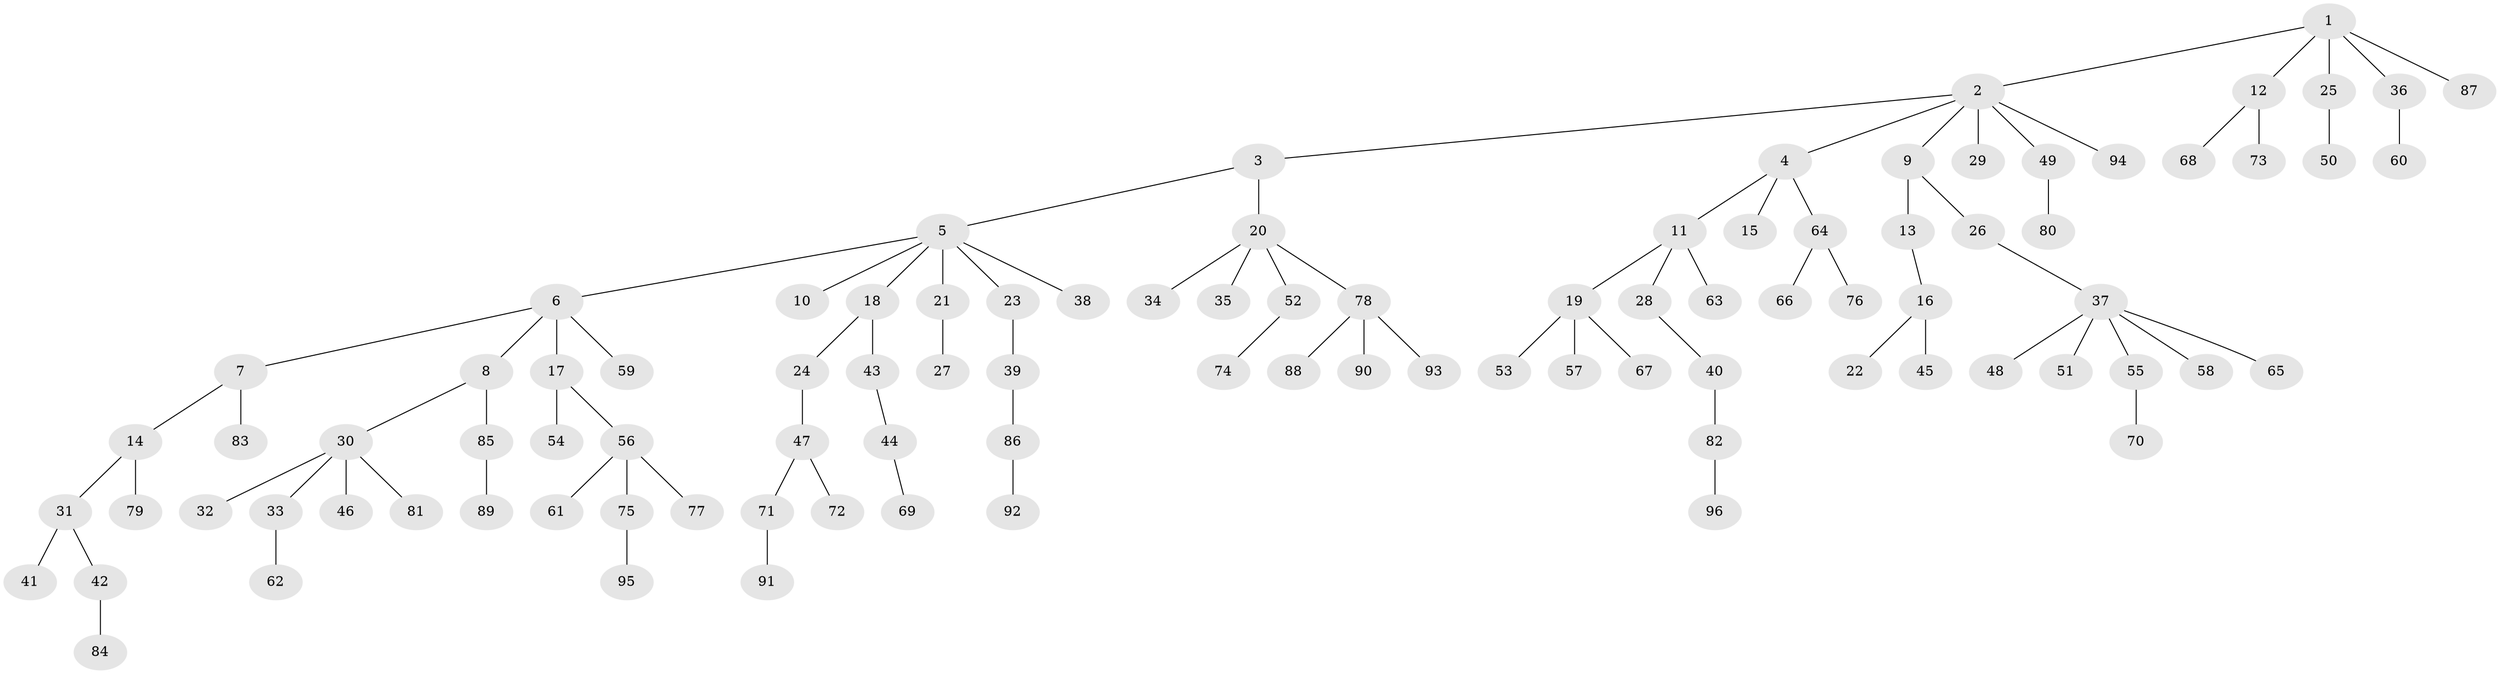 // coarse degree distribution, {3: 0.22916666666666666, 5: 0.041666666666666664, 1: 0.5208333333333334, 2: 0.14583333333333334, 4: 0.0625}
// Generated by graph-tools (version 1.1) at 2025/37/03/04/25 23:37:28]
// undirected, 96 vertices, 95 edges
graph export_dot {
  node [color=gray90,style=filled];
  1;
  2;
  3;
  4;
  5;
  6;
  7;
  8;
  9;
  10;
  11;
  12;
  13;
  14;
  15;
  16;
  17;
  18;
  19;
  20;
  21;
  22;
  23;
  24;
  25;
  26;
  27;
  28;
  29;
  30;
  31;
  32;
  33;
  34;
  35;
  36;
  37;
  38;
  39;
  40;
  41;
  42;
  43;
  44;
  45;
  46;
  47;
  48;
  49;
  50;
  51;
  52;
  53;
  54;
  55;
  56;
  57;
  58;
  59;
  60;
  61;
  62;
  63;
  64;
  65;
  66;
  67;
  68;
  69;
  70;
  71;
  72;
  73;
  74;
  75;
  76;
  77;
  78;
  79;
  80;
  81;
  82;
  83;
  84;
  85;
  86;
  87;
  88;
  89;
  90;
  91;
  92;
  93;
  94;
  95;
  96;
  1 -- 2;
  1 -- 12;
  1 -- 25;
  1 -- 36;
  1 -- 87;
  2 -- 3;
  2 -- 4;
  2 -- 9;
  2 -- 29;
  2 -- 49;
  2 -- 94;
  3 -- 5;
  3 -- 20;
  4 -- 11;
  4 -- 15;
  4 -- 64;
  5 -- 6;
  5 -- 10;
  5 -- 18;
  5 -- 21;
  5 -- 23;
  5 -- 38;
  6 -- 7;
  6 -- 8;
  6 -- 17;
  6 -- 59;
  7 -- 14;
  7 -- 83;
  8 -- 30;
  8 -- 85;
  9 -- 13;
  9 -- 26;
  11 -- 19;
  11 -- 28;
  11 -- 63;
  12 -- 68;
  12 -- 73;
  13 -- 16;
  14 -- 31;
  14 -- 79;
  16 -- 22;
  16 -- 45;
  17 -- 54;
  17 -- 56;
  18 -- 24;
  18 -- 43;
  19 -- 53;
  19 -- 57;
  19 -- 67;
  20 -- 34;
  20 -- 35;
  20 -- 52;
  20 -- 78;
  21 -- 27;
  23 -- 39;
  24 -- 47;
  25 -- 50;
  26 -- 37;
  28 -- 40;
  30 -- 32;
  30 -- 33;
  30 -- 46;
  30 -- 81;
  31 -- 41;
  31 -- 42;
  33 -- 62;
  36 -- 60;
  37 -- 48;
  37 -- 51;
  37 -- 55;
  37 -- 58;
  37 -- 65;
  39 -- 86;
  40 -- 82;
  42 -- 84;
  43 -- 44;
  44 -- 69;
  47 -- 71;
  47 -- 72;
  49 -- 80;
  52 -- 74;
  55 -- 70;
  56 -- 61;
  56 -- 75;
  56 -- 77;
  64 -- 66;
  64 -- 76;
  71 -- 91;
  75 -- 95;
  78 -- 88;
  78 -- 90;
  78 -- 93;
  82 -- 96;
  85 -- 89;
  86 -- 92;
}
